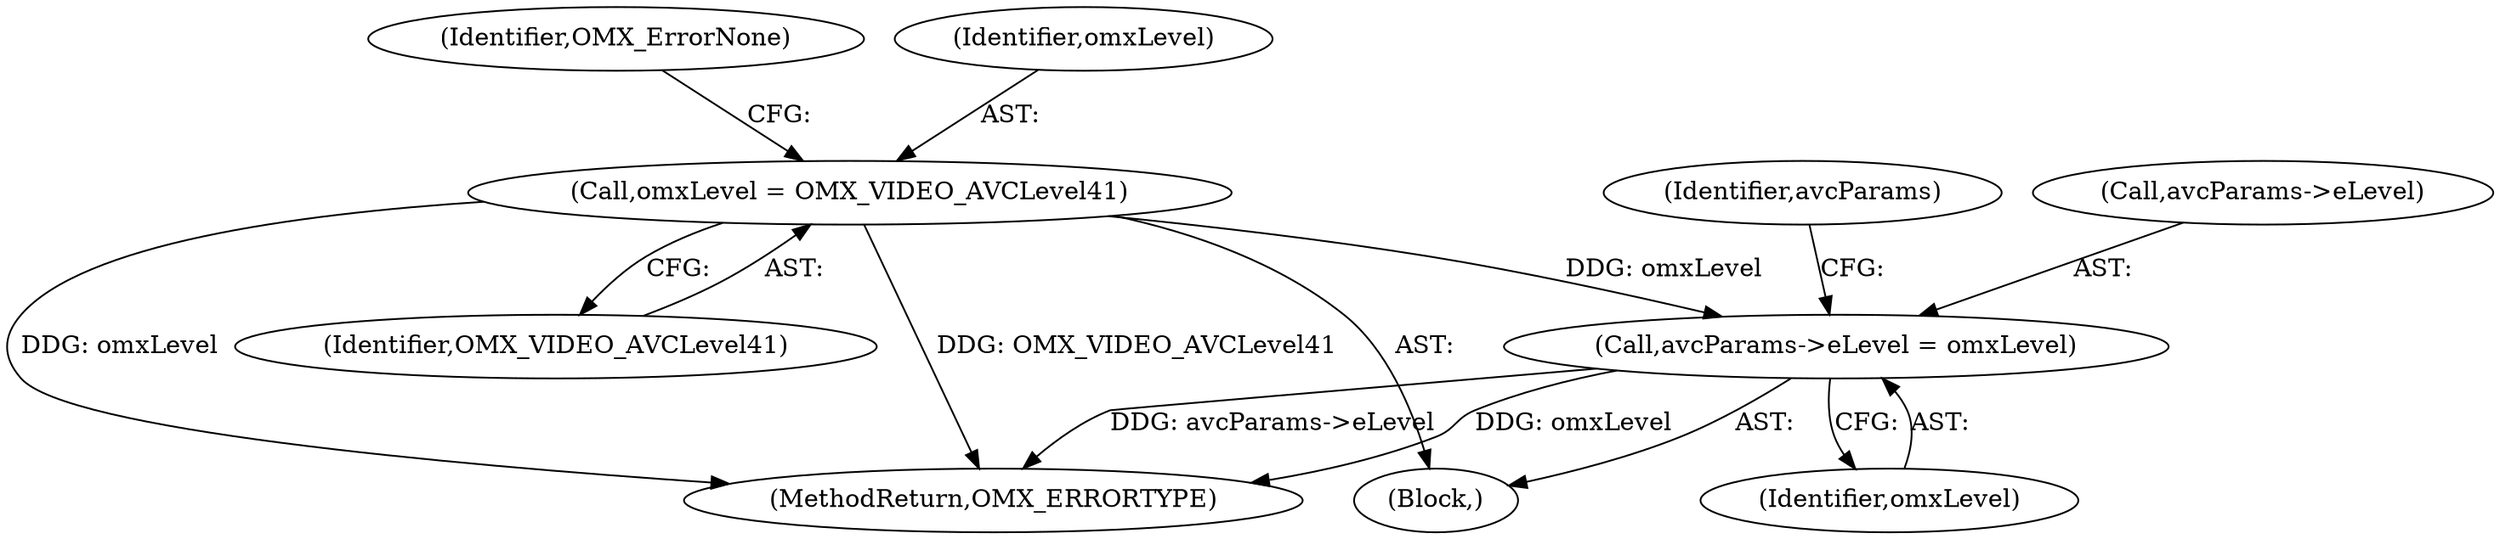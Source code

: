 digraph "0_Android_295c883fe3105b19bcd0f9e07d54c6b589fc5bff_14@pointer" {
"1000186" [label="(Call,avcParams->eLevel = omxLevel)"];
"1000168" [label="(Call,omxLevel = OMX_VIDEO_AVCLevel41)"];
"1000170" [label="(Identifier,OMX_VIDEO_AVCLevel41)"];
"1000187" [label="(Call,avcParams->eLevel)"];
"1000173" [label="(Identifier,OMX_ErrorNone)"];
"1000168" [label="(Call,omxLevel = OMX_VIDEO_AVCLevel41)"];
"1000190" [label="(Identifier,omxLevel)"];
"1000193" [label="(Identifier,avcParams)"];
"1000186" [label="(Call,avcParams->eLevel = omxLevel)"];
"1000169" [label="(Identifier,omxLevel)"];
"1000252" [label="(MethodReturn,OMX_ERRORTYPE)"];
"1000144" [label="(Block,)"];
"1000186" -> "1000144"  [label="AST: "];
"1000186" -> "1000190"  [label="CFG: "];
"1000187" -> "1000186"  [label="AST: "];
"1000190" -> "1000186"  [label="AST: "];
"1000193" -> "1000186"  [label="CFG: "];
"1000186" -> "1000252"  [label="DDG: avcParams->eLevel"];
"1000186" -> "1000252"  [label="DDG: omxLevel"];
"1000168" -> "1000186"  [label="DDG: omxLevel"];
"1000168" -> "1000144"  [label="AST: "];
"1000168" -> "1000170"  [label="CFG: "];
"1000169" -> "1000168"  [label="AST: "];
"1000170" -> "1000168"  [label="AST: "];
"1000173" -> "1000168"  [label="CFG: "];
"1000168" -> "1000252"  [label="DDG: omxLevel"];
"1000168" -> "1000252"  [label="DDG: OMX_VIDEO_AVCLevel41"];
}

